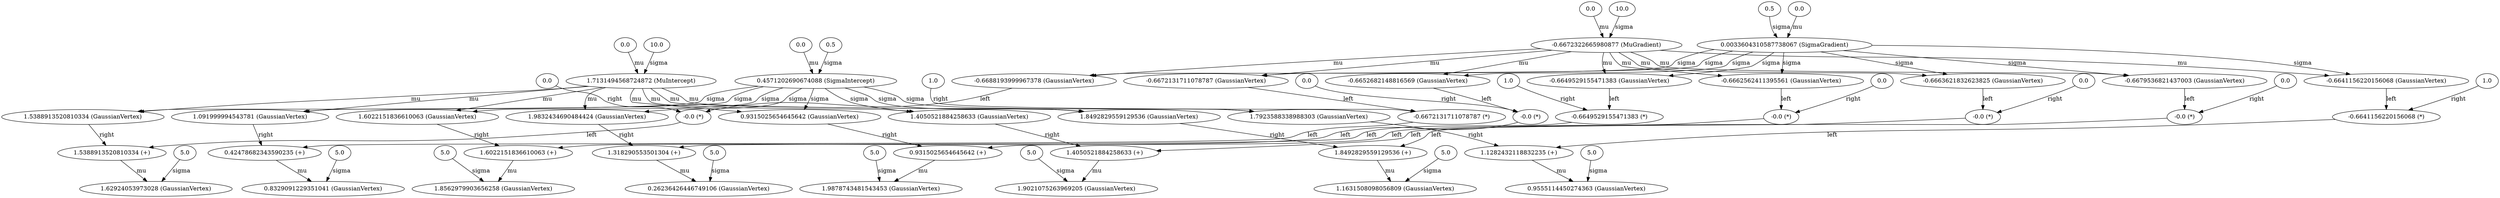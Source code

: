 digraph BayesianNetwork {
<93> -> <124> [label=mu]
<134> -> <135> [label=left]
<150> -> <151> [label=sigma]
<154> -> <155> [label=right]
<98> -> <99> [label=mu]
<106> -> <107> [label=left]
<122> -> <123> [label=sigma]
<126> -> <127> [label=right]
<142> -> <144> [label=mu]
<146> -> <148> [label=left]
<94> -> <96> [label=mu]
<102> -> <104> [label=sigma]
<114> -> <116> [label=mu]
<118> -> <120> [label=left]
<138> -> <142> [label=right]
<110> -> <114> [label=right]
<93> -> <131> [label=mu]
<102> -> <111> [label=sigma]
<93> -> <138> [label=mu]
<102> -> <118> [label=sigma]
<93> -> <145> [label=mu]
<102> -> <125> [label=sigma]
<93> -> <152> [label=mu]
<102> -> <132> [label=sigma]
<127> -> <128> [label=left]
<143> -> <144> [label=sigma]
<147> -> <148> [label=right]
<155> -> <156> [label=left]
<95> -> <96> [label=sigma]
<115> -> <116> [label=sigma]
<119> -> <120> [label=right]
<135> -> <137> [label=mu]
<139> -> <141> [label=left]
<91> -> <93> [label=mu]
<107> -> <109> [label=mu]
<111> -> <113> [label=left]
<131> -> <135> [label=right]
<99> -> <103> [label=sigma]
<103> -> <107> [label=right]
<102> -> <139> [label=sigma]
<99> -> <110> [label=sigma]
<102> -> <146> [label=sigma]
<99> -> <117> [label=sigma]
<102> -> <153> [label=sigma]
<99> -> <124> [label=sigma]
<99> -> <131> [label=sigma]
<136> -> <137> [label=sigma]
<140> -> <141> [label=right]
<148> -> <149> [label=left]
<92> -> <93> [label=sigma]
<108> -> <109> [label=sigma]
<112> -> <113> [label=right]
<120> -> <121> [label=left]
<128> -> <130> [label=mu]
<132> -> <134> [label=left]
<156> -> <158> [label=mu]
<100> -> <102> [label=sigma]
<104> -> <106> [label=left]
<124> -> <128> [label=right]
<152> -> <156> [label=right]
<99> -> <138> [label=sigma]
<96> -> <104> [label=mu]
<99> -> <145> [label=sigma]
<96> -> <111> [label=mu]
<99> -> <152> [label=sigma]
<96> -> <118> [label=mu]
<96> -> <125> [label=mu]
<141> -> <142> [label=left]
<129> -> <130> [label=sigma]
<133> -> <134> [label=right]
<157> -> <158> [label=sigma]
<101> -> <102> [label=mu]
<105> -> <106> [label=right]
<113> -> <114> [label=left]
<149> -> <151> [label=mu]
<153> -> <155> [label=left]
<97> -> <99> [label=sigma]
<121> -> <123> [label=mu]
<125> -> <127> [label=left]
<96> -> <132> [label=mu]
<145> -> <149> [label=right]
<117> -> <121> [label=right]
<93> -> <103> [label=mu]
<96> -> <139> [label=mu]
<93> -> <110> [label=mu]
<96> -> <146> [label=mu]
<93> -> <117> [label=mu]
<96> -> <153> [label=mu]
97[label="0.5"]
98[label="0.0"]
99[label="0.4571202690674088 (SigmaIntercept)"]
100[label="0.5"]
101[label="0.0"]
102[label="0.0033604310587738067 (SigmaGradient)"]
103[label="1.091999994543781 (GaussianVertex)"]
104[label="-0.6672131711078787 (GaussianVertex)"]
105[label="1.0"]
106[label="-0.6672131711078787 (*)"]
107[label="0.42478682343590235 (+)"]
108[label="5.0"]
109[label="0.8329091229351041 (GaussianVertex)"]
110[label="1.8492829559129536 (GaussianVertex)"]
111[label="-0.6679536821437003 (GaussianVertex)"]
112[label="0.0"]
113[label="-0.0 (*)"]
114[label="1.8492829559129536 (+)"]
115[label="5.0"]
116[label="1.1631508098056809 (GaussianVertex)"]
117[label="1.9832434690484424 (GaussianVertex)"]
118[label="-0.6649529155471383 (GaussianVertex)"]
119[label="1.0"]
120[label="-0.6649529155471383 (*)"]
121[label="1.318290553501304 (+)"]
122[label="5.0"]
123[label="0.26236426446749106 (GaussianVertex)"]
124[label="1.6022151836610063 (GaussianVertex)"]
125[label="-0.6652682148816569 (GaussianVertex)"]
126[label="0.0"]
127[label="-0.0 (*)"]
128[label="1.6022151836610063 (+)"]
129[label="5.0"]
130[label="1.8562979903656258 (GaussianVertex)"]
131[label="1.4050521884258633 (GaussianVertex)"]
132[label="-0.6663621832623825 (GaussianVertex)"]
133[label="0.0"]
134[label="-0.0 (*)"]
135[label="1.4050521884258633 (+)"]
136[label="5.0"]
137[label="1.9021075263969205 (GaussianVertex)"]
138[label="0.9315025654645642 (GaussianVertex)"]
139[label="-0.6662562411395561 (GaussianVertex)"]
140[label="0.0"]
141[label="-0.0 (*)"]
142[label="0.9315025654645642 (+)"]
143[label="5.0"]
144[label="1.9878743481543453 (GaussianVertex)"]
145[label="1.5388913520810334 (GaussianVertex)"]
146[label="-0.6688193999967378 (GaussianVertex)"]
147[label="0.0"]
148[label="-0.0 (*)"]
149[label="1.5388913520810334 (+)"]
150[label="5.0"]
151[label="1.62924053973028 (GaussianVertex)"]
152[label="1.7923588338988303 (GaussianVertex)"]
153[label="-0.6641156220156068 (GaussianVertex)"]
154[label="1.0"]
155[label="-0.6641156220156068 (*)"]
156[label="1.1282432118832235 (+)"]
157[label="5.0"]
158[label="0.9555114450274363 (GaussianVertex)"]
91[label="0.0"]
92[label="10.0"]
93[label="1.7131494568724872 (MuIntercept)"]
94[label="0.0"]
95[label="10.0"]
96[label="-0.6672322665980877 (MuGradient)"]
}